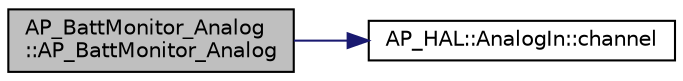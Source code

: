 digraph "AP_BattMonitor_Analog::AP_BattMonitor_Analog"
{
 // INTERACTIVE_SVG=YES
  edge [fontname="Helvetica",fontsize="10",labelfontname="Helvetica",labelfontsize="10"];
  node [fontname="Helvetica",fontsize="10",shape=record];
  rankdir="LR";
  Node1 [label="AP_BattMonitor_Analog\l::AP_BattMonitor_Analog",height=0.2,width=0.4,color="black", fillcolor="grey75", style="filled" fontcolor="black"];
  Node1 -> Node2 [color="midnightblue",fontsize="10",style="solid",fontname="Helvetica"];
  Node2 [label="AP_HAL::AnalogIn::channel",height=0.2,width=0.4,color="black", fillcolor="white", style="filled",URL="$classAP__HAL_1_1AnalogIn.html#aa1287db18a7b6b27286091af1f4bd5e5"];
}
